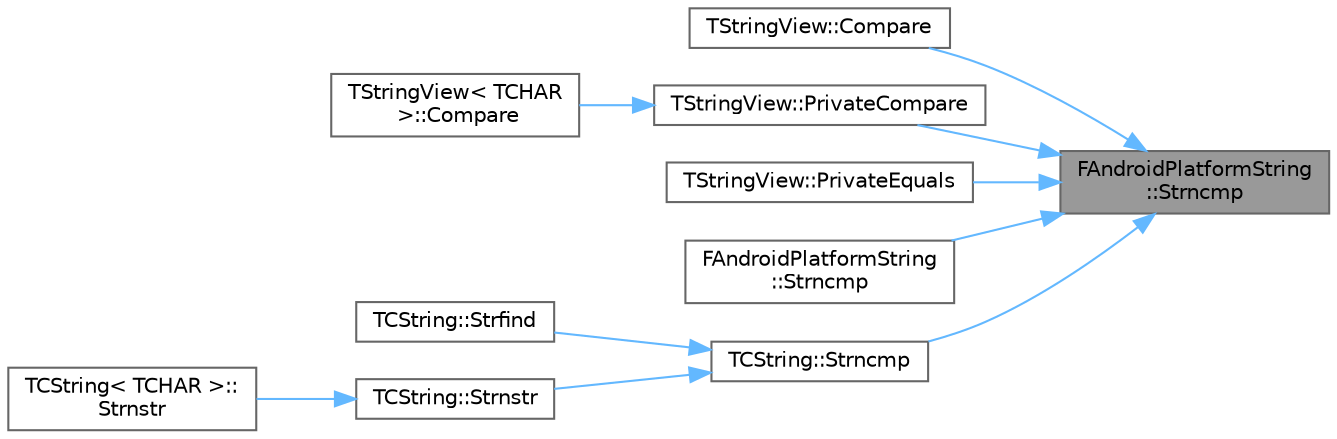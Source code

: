 digraph "FAndroidPlatformString::Strncmp"
{
 // INTERACTIVE_SVG=YES
 // LATEX_PDF_SIZE
  bgcolor="transparent";
  edge [fontname=Helvetica,fontsize=10,labelfontname=Helvetica,labelfontsize=10];
  node [fontname=Helvetica,fontsize=10,shape=box,height=0.2,width=0.4];
  rankdir="RL";
  Node1 [id="Node000001",label="FAndroidPlatformString\l::Strncmp",height=0.2,width=0.4,color="gray40", fillcolor="grey60", style="filled", fontcolor="black",tooltip=" "];
  Node1 -> Node2 [id="edge1_Node000001_Node000002",dir="back",color="steelblue1",style="solid",tooltip=" "];
  Node2 [id="Node000002",label="TStringView::Compare",height=0.2,width=0.4,color="grey40", fillcolor="white", style="filled",URL="$dd/dbe/classTStringView.html#a795358191aeea8d249be0515141e9c42",tooltip="Compare this view with a null-terminated string."];
  Node1 -> Node3 [id="edge2_Node000001_Node000003",dir="back",color="steelblue1",style="solid",tooltip=" "];
  Node3 [id="Node000003",label="TStringView::PrivateCompare",height=0.2,width=0.4,color="grey40", fillcolor="white", style="filled",URL="$dd/dbe/classTStringView.html#ab7f438a67aefb4702147939258e8804d",tooltip=" "];
  Node3 -> Node4 [id="edge3_Node000003_Node000004",dir="back",color="steelblue1",style="solid",tooltip=" "];
  Node4 [id="Node000004",label="TStringView\< TCHAR\l \>::Compare",height=0.2,width=0.4,color="grey40", fillcolor="white", style="filled",URL="$dd/dbe/classTStringView.html#a6f07c9e7a6839cd0d068e2d6647b0e39",tooltip=" "];
  Node1 -> Node5 [id="edge4_Node000001_Node000005",dir="back",color="steelblue1",style="solid",tooltip=" "];
  Node5 [id="Node000005",label="TStringView::PrivateEquals",height=0.2,width=0.4,color="grey40", fillcolor="white", style="filled",URL="$dd/dbe/classTStringView.html#abab7409db348c6e33fb3e4ca4130d0a1",tooltip=" "];
  Node1 -> Node6 [id="edge5_Node000001_Node000006",dir="back",color="steelblue1",style="solid",tooltip=" "];
  Node6 [id="Node000006",label="FAndroidPlatformString\l::Strncmp",height=0.2,width=0.4,color="grey40", fillcolor="white", style="filled",URL="$d5/d69/structFAndroidPlatformString.html#a969007038b0f4ad7fa6b2011b6a33ea8",tooltip=" "];
  Node1 -> Node7 [id="edge6_Node000001_Node000007",dir="back",color="steelblue1",style="solid",tooltip=" "];
  Node7 [id="Node000007",label="TCString::Strncmp",height=0.2,width=0.4,color="grey40", fillcolor="white", style="filled",URL="$df/d74/structTCString.html#abe157bae957f02c88ad0817052dc7089",tooltip="strncmp wrapper"];
  Node7 -> Node8 [id="edge7_Node000007_Node000008",dir="back",color="steelblue1",style="solid",tooltip=" "];
  Node8 [id="Node000008",label="TCString::Strfind",height=0.2,width=0.4,color="grey40", fillcolor="white", style="filled",URL="$df/d74/structTCString.html#a981b1d32bf46ab5e6d8015d874764f4c",tooltip="Find string in string, case sensitive, requires non-alphanumeric lead-in."];
  Node7 -> Node9 [id="edge8_Node000007_Node000009",dir="back",color="steelblue1",style="solid",tooltip=" "];
  Node9 [id="Node000009",label="TCString::Strnstr",height=0.2,width=0.4,color="grey40", fillcolor="white", style="filled",URL="$df/d74/structTCString.html#adfb97034b89d53a7f27f671f07409ff8",tooltip="Finds string in string, case sensitive."];
  Node9 -> Node10 [id="edge9_Node000009_Node000010",dir="back",color="steelblue1",style="solid",tooltip=" "];
  Node10 [id="Node000010",label="TCString\< TCHAR \>::\lStrnstr",height=0.2,width=0.4,color="grey40", fillcolor="white", style="filled",URL="$df/d74/structTCString.html#ae1db3ccd6b0463af62537cdeb7dd2a26",tooltip=" "];
}
